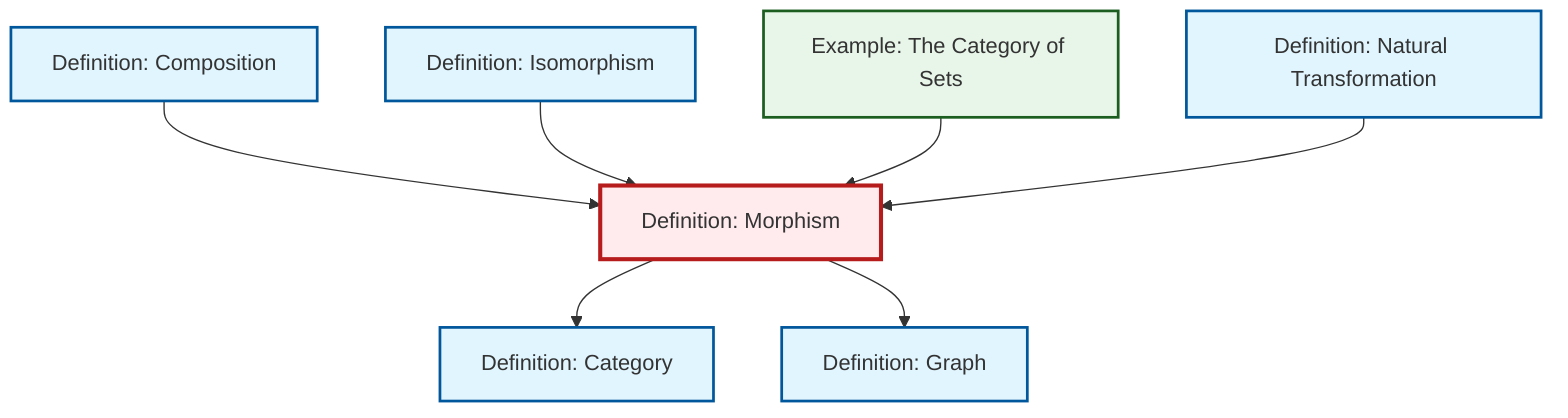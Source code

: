 graph TD
    classDef definition fill:#e1f5fe,stroke:#01579b,stroke-width:2px
    classDef theorem fill:#f3e5f5,stroke:#4a148c,stroke-width:2px
    classDef axiom fill:#fff3e0,stroke:#e65100,stroke-width:2px
    classDef example fill:#e8f5e9,stroke:#1b5e20,stroke-width:2px
    classDef current fill:#ffebee,stroke:#b71c1c,stroke-width:3px
    ex-set-category["Example: The Category of Sets"]:::example
    def-graph["Definition: Graph"]:::definition
    def-morphism["Definition: Morphism"]:::definition
    def-isomorphism["Definition: Isomorphism"]:::definition
    def-composition["Definition: Composition"]:::definition
    def-natural-transformation["Definition: Natural Transformation"]:::definition
    def-category["Definition: Category"]:::definition
    def-composition --> def-morphism
    def-morphism --> def-category
    def-isomorphism --> def-morphism
    ex-set-category --> def-morphism
    def-morphism --> def-graph
    def-natural-transformation --> def-morphism
    class def-morphism current